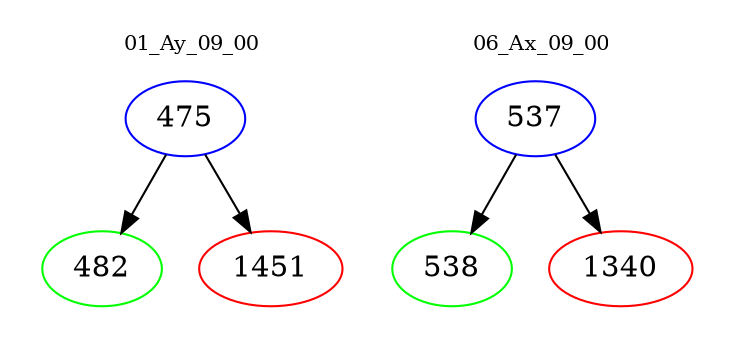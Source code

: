 digraph{
subgraph cluster_0 {
color = white
label = "01_Ay_09_00";
fontsize=10;
T0_475 [label="475", color="blue"]
T0_475 -> T0_482 [color="black"]
T0_482 [label="482", color="green"]
T0_475 -> T0_1451 [color="black"]
T0_1451 [label="1451", color="red"]
}
subgraph cluster_1 {
color = white
label = "06_Ax_09_00";
fontsize=10;
T1_537 [label="537", color="blue"]
T1_537 -> T1_538 [color="black"]
T1_538 [label="538", color="green"]
T1_537 -> T1_1340 [color="black"]
T1_1340 [label="1340", color="red"]
}
}

